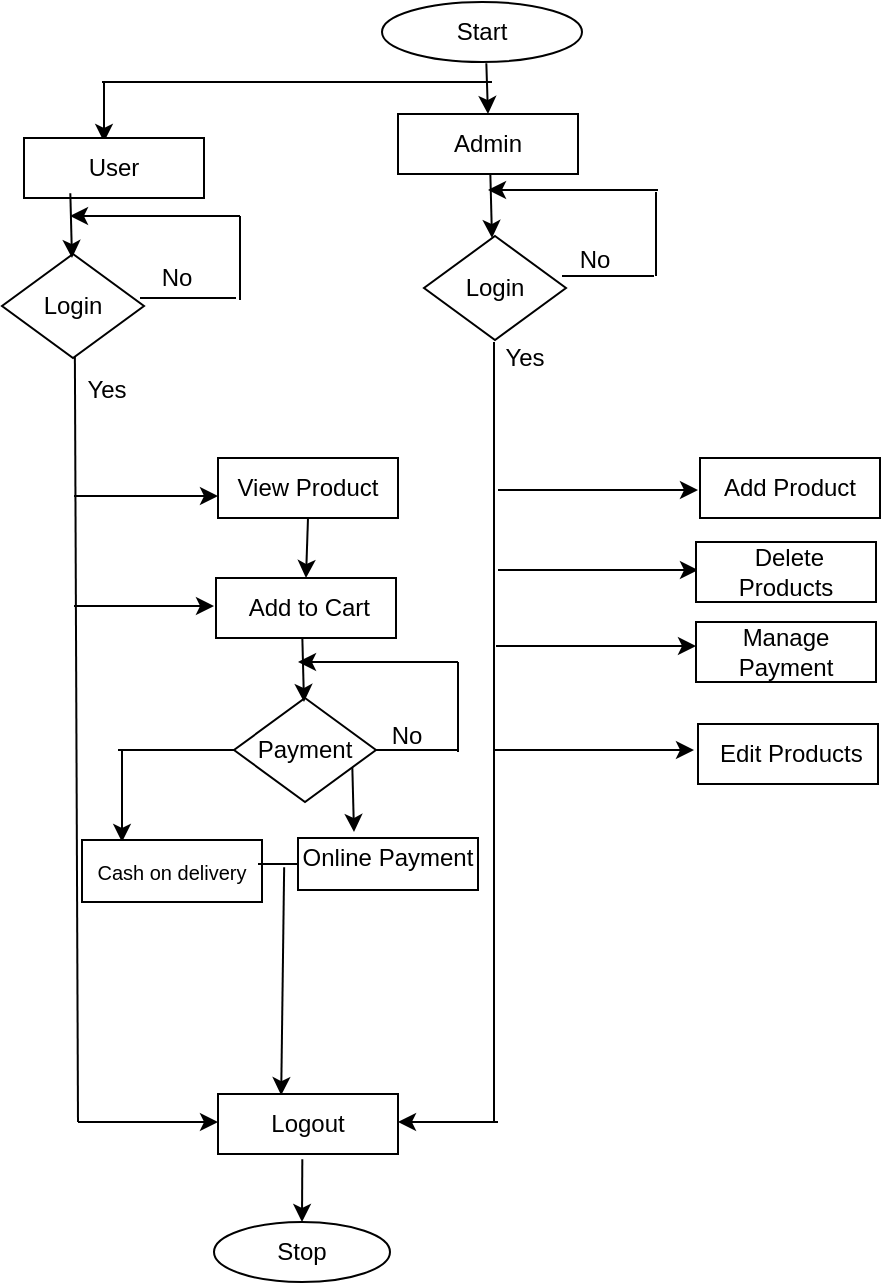 <mxfile version="20.8.0" type="device"><diagram id="C5RBs43oDa-KdzZeNtuy" name="Page-1"><mxGraphModel dx="1050" dy="549" grid="1" gridSize="10" guides="1" tooltips="1" connect="1" arrows="1" fold="1" page="1" pageScale="1" pageWidth="827" pageHeight="1169" math="0" shadow="0"><root><mxCell id="WIyWlLk6GJQsqaUBKTNV-0"/><mxCell id="WIyWlLk6GJQsqaUBKTNV-1" parent="WIyWlLk6GJQsqaUBKTNV-0"/><mxCell id="VwmmSoQi0UEhm50Qo2Zb-1" value="Start" style="ellipse;whiteSpace=wrap;html=1;" parent="WIyWlLk6GJQsqaUBKTNV-1" vertex="1"><mxGeometry x="542" y="20" width="100" height="30" as="geometry"/></mxCell><mxCell id="VwmmSoQi0UEhm50Qo2Zb-3" value="" style="endArrow=classic;html=1;rounded=0;exitX=0.368;exitY=1.021;exitDx=0;exitDy=0;exitPerimeter=0;entryX=0.5;entryY=0;entryDx=0;entryDy=0;" parent="WIyWlLk6GJQsqaUBKTNV-1" target="VwmmSoQi0UEhm50Qo2Zb-4" edge="1"><mxGeometry width="50" height="50" relative="1" as="geometry"><mxPoint x="594.16" y="50.63" as="sourcePoint"/><mxPoint x="602.328" y="80" as="targetPoint"/></mxGeometry></mxCell><mxCell id="VwmmSoQi0UEhm50Qo2Zb-4" value="Admin" style="rounded=0;whiteSpace=wrap;html=1;" parent="WIyWlLk6GJQsqaUBKTNV-1" vertex="1"><mxGeometry x="550" y="76" width="90" height="30" as="geometry"/></mxCell><mxCell id="VwmmSoQi0UEhm50Qo2Zb-6" value="" style="endArrow=classic;html=1;rounded=0;exitX=0.368;exitY=1.021;exitDx=0;exitDy=0;exitPerimeter=0;" parent="WIyWlLk6GJQsqaUBKTNV-1" edge="1"><mxGeometry width="50" height="50" relative="1" as="geometry"><mxPoint x="596.16" y="105.63" as="sourcePoint"/><mxPoint x="597" y="138" as="targetPoint"/></mxGeometry></mxCell><mxCell id="VwmmSoQi0UEhm50Qo2Zb-8" value="Login" style="rhombus;whiteSpace=wrap;html=1;" parent="WIyWlLk6GJQsqaUBKTNV-1" vertex="1"><mxGeometry x="563" y="137" width="71" height="52" as="geometry"/></mxCell><mxCell id="VwmmSoQi0UEhm50Qo2Zb-9" value="" style="endArrow=none;html=1;rounded=0;" parent="WIyWlLk6GJQsqaUBKTNV-1" edge="1"><mxGeometry width="50" height="50" relative="1" as="geometry"><mxPoint x="598" y="580" as="sourcePoint"/><mxPoint x="598" y="190" as="targetPoint"/></mxGeometry></mxCell><mxCell id="VwmmSoQi0UEhm50Qo2Zb-10" value="" style="endArrow=none;html=1;rounded=0;" parent="WIyWlLk6GJQsqaUBKTNV-1" edge="1"><mxGeometry width="50" height="50" relative="1" as="geometry"><mxPoint x="632" y="157" as="sourcePoint"/><mxPoint x="678" y="157" as="targetPoint"/></mxGeometry></mxCell><mxCell id="VwmmSoQi0UEhm50Qo2Zb-11" value="" style="endArrow=classic;html=1;rounded=0;" parent="WIyWlLk6GJQsqaUBKTNV-1" edge="1"><mxGeometry width="50" height="50" relative="1" as="geometry"><mxPoint x="680" y="114" as="sourcePoint"/><mxPoint x="595" y="114" as="targetPoint"/></mxGeometry></mxCell><mxCell id="VwmmSoQi0UEhm50Qo2Zb-12" value="" style="endArrow=none;html=1;rounded=0;" parent="WIyWlLk6GJQsqaUBKTNV-1" edge="1"><mxGeometry width="50" height="50" relative="1" as="geometry"><mxPoint x="679" y="157" as="sourcePoint"/><mxPoint x="679" y="115" as="targetPoint"/></mxGeometry></mxCell><mxCell id="VwmmSoQi0UEhm50Qo2Zb-13" value="No" style="text;html=1;align=center;verticalAlign=middle;resizable=0;points=[];autosize=1;strokeColor=none;fillColor=none;" parent="WIyWlLk6GJQsqaUBKTNV-1" vertex="1"><mxGeometry x="633" y="139" width="30" height="20" as="geometry"/></mxCell><mxCell id="VwmmSoQi0UEhm50Qo2Zb-14" value="Yes" style="text;html=1;align=center;verticalAlign=middle;resizable=0;points=[];autosize=1;strokeColor=none;fillColor=none;" parent="WIyWlLk6GJQsqaUBKTNV-1" vertex="1"><mxGeometry x="593" y="188" width="40" height="20" as="geometry"/></mxCell><mxCell id="VwmmSoQi0UEhm50Qo2Zb-18" value="" style="endArrow=classic;html=1;rounded=0;" parent="WIyWlLk6GJQsqaUBKTNV-1" edge="1"><mxGeometry width="50" height="50" relative="1" as="geometry"><mxPoint x="600" y="264" as="sourcePoint"/><mxPoint x="700" y="264" as="targetPoint"/></mxGeometry></mxCell><mxCell id="VwmmSoQi0UEhm50Qo2Zb-19" value="" style="endArrow=classic;html=1;rounded=0;" parent="WIyWlLk6GJQsqaUBKTNV-1" edge="1"><mxGeometry width="50" height="50" relative="1" as="geometry"><mxPoint x="600" y="304" as="sourcePoint"/><mxPoint x="700" y="304" as="targetPoint"/></mxGeometry></mxCell><mxCell id="VwmmSoQi0UEhm50Qo2Zb-20" value="" style="endArrow=classic;html=1;rounded=0;" parent="WIyWlLk6GJQsqaUBKTNV-1" edge="1"><mxGeometry width="50" height="50" relative="1" as="geometry"><mxPoint x="599" y="342" as="sourcePoint"/><mxPoint x="699" y="342" as="targetPoint"/></mxGeometry></mxCell><mxCell id="VwmmSoQi0UEhm50Qo2Zb-22" value="Add Product" style="rounded=0;whiteSpace=wrap;html=1;" parent="WIyWlLk6GJQsqaUBKTNV-1" vertex="1"><mxGeometry x="701" y="248" width="90" height="30" as="geometry"/></mxCell><mxCell id="VwmmSoQi0UEhm50Qo2Zb-24" value="Manage Payment" style="rounded=0;whiteSpace=wrap;html=1;" parent="WIyWlLk6GJQsqaUBKTNV-1" vertex="1"><mxGeometry x="699" y="330" width="90" height="30" as="geometry"/></mxCell><mxCell id="VwmmSoQi0UEhm50Qo2Zb-26" value="" style="endArrow=none;html=1;rounded=0;" parent="WIyWlLk6GJQsqaUBKTNV-1" edge="1"><mxGeometry width="50" height="50" relative="1" as="geometry"><mxPoint x="402" y="60" as="sourcePoint"/><mxPoint x="597" y="60" as="targetPoint"/></mxGeometry></mxCell><mxCell id="VwmmSoQi0UEhm50Qo2Zb-27" value="" style="endArrow=classic;html=1;rounded=0;" parent="WIyWlLk6GJQsqaUBKTNV-1" edge="1"><mxGeometry width="50" height="50" relative="1" as="geometry"><mxPoint x="403" y="60" as="sourcePoint"/><mxPoint x="403" y="90" as="targetPoint"/></mxGeometry></mxCell><mxCell id="VwmmSoQi0UEhm50Qo2Zb-28" value="User" style="rounded=0;whiteSpace=wrap;html=1;" parent="WIyWlLk6GJQsqaUBKTNV-1" vertex="1"><mxGeometry x="363" y="88" width="90" height="30" as="geometry"/></mxCell><mxCell id="VwmmSoQi0UEhm50Qo2Zb-29" value="Login" style="rhombus;whiteSpace=wrap;html=1;" parent="WIyWlLk6GJQsqaUBKTNV-1" vertex="1"><mxGeometry x="352" y="146" width="71" height="52" as="geometry"/></mxCell><mxCell id="VwmmSoQi0UEhm50Qo2Zb-30" value="" style="endArrow=none;html=1;rounded=0;" parent="WIyWlLk6GJQsqaUBKTNV-1" edge="1"><mxGeometry width="50" height="50" relative="1" as="geometry"><mxPoint x="421" y="168" as="sourcePoint"/><mxPoint x="469" y="168" as="targetPoint"/></mxGeometry></mxCell><mxCell id="VwmmSoQi0UEhm50Qo2Zb-31" value="" style="endArrow=classic;html=1;rounded=0;" parent="WIyWlLk6GJQsqaUBKTNV-1" edge="1"><mxGeometry width="50" height="50" relative="1" as="geometry"><mxPoint x="471" y="127" as="sourcePoint"/><mxPoint x="386" y="127" as="targetPoint"/></mxGeometry></mxCell><mxCell id="VwmmSoQi0UEhm50Qo2Zb-32" value="" style="endArrow=none;html=1;rounded=0;" parent="WIyWlLk6GJQsqaUBKTNV-1" edge="1"><mxGeometry width="50" height="50" relative="1" as="geometry"><mxPoint x="471" y="169" as="sourcePoint"/><mxPoint x="471" y="127" as="targetPoint"/></mxGeometry></mxCell><mxCell id="VwmmSoQi0UEhm50Qo2Zb-33" value="No" style="text;html=1;align=center;verticalAlign=middle;resizable=0;points=[];autosize=1;strokeColor=none;fillColor=none;" parent="WIyWlLk6GJQsqaUBKTNV-1" vertex="1"><mxGeometry x="424" y="148" width="30" height="20" as="geometry"/></mxCell><mxCell id="VwmmSoQi0UEhm50Qo2Zb-34" value="Yes" style="text;html=1;align=center;verticalAlign=middle;resizable=0;points=[];autosize=1;strokeColor=none;fillColor=none;" parent="WIyWlLk6GJQsqaUBKTNV-1" vertex="1"><mxGeometry x="384" y="204" width="40" height="20" as="geometry"/></mxCell><mxCell id="VwmmSoQi0UEhm50Qo2Zb-37" value="" style="endArrow=classic;html=1;rounded=0;" parent="WIyWlLk6GJQsqaUBKTNV-1" edge="1"><mxGeometry width="50" height="50" relative="1" as="geometry"><mxPoint x="388" y="267" as="sourcePoint"/><mxPoint x="460" y="267" as="targetPoint"/></mxGeometry></mxCell><mxCell id="VwmmSoQi0UEhm50Qo2Zb-38" value="" style="endArrow=classic;html=1;rounded=0;" parent="WIyWlLk6GJQsqaUBKTNV-1" edge="1"><mxGeometry width="50" height="50" relative="1" as="geometry"><mxPoint x="388" y="322" as="sourcePoint"/><mxPoint x="458" y="322" as="targetPoint"/></mxGeometry></mxCell><mxCell id="VwmmSoQi0UEhm50Qo2Zb-41" value="View Product" style="rounded=0;whiteSpace=wrap;html=1;" parent="WIyWlLk6GJQsqaUBKTNV-1" vertex="1"><mxGeometry x="460" y="248" width="90" height="30" as="geometry"/></mxCell><mxCell id="VwmmSoQi0UEhm50Qo2Zb-42" value="&amp;nbsp;Add to Cart" style="rounded=0;whiteSpace=wrap;html=1;" parent="WIyWlLk6GJQsqaUBKTNV-1" vertex="1"><mxGeometry x="459" y="308" width="90" height="30" as="geometry"/></mxCell><mxCell id="VwmmSoQi0UEhm50Qo2Zb-44" value="" style="endArrow=classic;html=1;rounded=0;exitX=0.368;exitY=1.021;exitDx=0;exitDy=0;exitPerimeter=0;" parent="WIyWlLk6GJQsqaUBKTNV-1" edge="1"><mxGeometry width="50" height="50" relative="1" as="geometry"><mxPoint x="386.16" y="115.63" as="sourcePoint"/><mxPoint x="387" y="148" as="targetPoint"/></mxGeometry></mxCell><mxCell id="VwmmSoQi0UEhm50Qo2Zb-45" value="" style="endArrow=none;html=1;rounded=0;entryX=-0.014;entryY=-0.18;entryDx=0;entryDy=0;entryPerimeter=0;" parent="WIyWlLk6GJQsqaUBKTNV-1" edge="1"><mxGeometry width="50" height="50" relative="1" as="geometry"><mxPoint x="390" y="580" as="sourcePoint"/><mxPoint x="388.44" y="197.4" as="targetPoint"/></mxGeometry></mxCell><mxCell id="VwmmSoQi0UEhm50Qo2Zb-46" value="Payment" style="rhombus;whiteSpace=wrap;html=1;" parent="WIyWlLk6GJQsqaUBKTNV-1" vertex="1"><mxGeometry x="468" y="368" width="71" height="52" as="geometry"/></mxCell><mxCell id="VwmmSoQi0UEhm50Qo2Zb-48" value="" style="endArrow=classic;html=1;rounded=0;exitX=0.368;exitY=1.021;exitDx=0;exitDy=0;exitPerimeter=0;" parent="WIyWlLk6GJQsqaUBKTNV-1" edge="1"><mxGeometry width="50" height="50" relative="1" as="geometry"><mxPoint x="502.16" y="337.63" as="sourcePoint"/><mxPoint x="503" y="370" as="targetPoint"/></mxGeometry></mxCell><mxCell id="VwmmSoQi0UEhm50Qo2Zb-49" value="" style="endArrow=none;html=1;rounded=0;exitX=1;exitY=0.5;exitDx=0;exitDy=0;" parent="WIyWlLk6GJQsqaUBKTNV-1" source="VwmmSoQi0UEhm50Qo2Zb-46" edge="1"><mxGeometry width="50" height="50" relative="1" as="geometry"><mxPoint x="380" y="260" as="sourcePoint"/><mxPoint x="580" y="394" as="targetPoint"/></mxGeometry></mxCell><mxCell id="VwmmSoQi0UEhm50Qo2Zb-50" value="" style="endArrow=none;html=1;rounded=0;" parent="WIyWlLk6GJQsqaUBKTNV-1" edge="1"><mxGeometry width="50" height="50" relative="1" as="geometry"><mxPoint x="580" y="350" as="sourcePoint"/><mxPoint x="580" y="395" as="targetPoint"/></mxGeometry></mxCell><mxCell id="VwmmSoQi0UEhm50Qo2Zb-51" value="" style="endArrow=classic;html=1;rounded=0;" parent="WIyWlLk6GJQsqaUBKTNV-1" edge="1"><mxGeometry width="50" height="50" relative="1" as="geometry"><mxPoint x="580" y="350" as="sourcePoint"/><mxPoint x="500" y="350" as="targetPoint"/></mxGeometry></mxCell><mxCell id="VwmmSoQi0UEhm50Qo2Zb-52" value="No" style="text;html=1;align=center;verticalAlign=middle;resizable=0;points=[];autosize=1;strokeColor=none;fillColor=none;" parent="WIyWlLk6GJQsqaUBKTNV-1" vertex="1"><mxGeometry x="539" y="377" width="30" height="20" as="geometry"/></mxCell><mxCell id="VwmmSoQi0UEhm50Qo2Zb-56" value="" style="endArrow=classic;html=1;rounded=0;exitX=0.368;exitY=1.021;exitDx=0;exitDy=0;exitPerimeter=0;" parent="WIyWlLk6GJQsqaUBKTNV-1" edge="1"><mxGeometry width="50" height="50" relative="1" as="geometry"><mxPoint x="527.16" y="402.63" as="sourcePoint"/><mxPoint x="528" y="435" as="targetPoint"/></mxGeometry></mxCell><mxCell id="VwmmSoQi0UEhm50Qo2Zb-57" value="&lt;div style=&quot;line-height: 40%;&quot;&gt;&lt;span style=&quot;background-color: initial;&quot;&gt;&lt;font style=&quot;font-size: 12px;&quot;&gt;Online Payment&lt;/font&gt;&lt;/span&gt;&lt;/div&gt;&lt;div style=&quot;line-height: 40%;&quot;&gt;&lt;br&gt;&lt;/div&gt;" style="rounded=0;whiteSpace=wrap;html=1;align=center;" parent="WIyWlLk6GJQsqaUBKTNV-1" vertex="1"><mxGeometry x="500" y="438" width="90" height="26" as="geometry"/></mxCell><mxCell id="VwmmSoQi0UEhm50Qo2Zb-58" value="" style="endArrow=classic;html=1;rounded=0;exitX=0.368;exitY=1.021;exitDx=0;exitDy=0;exitPerimeter=0;entryX=0.351;entryY=0.02;entryDx=0;entryDy=0;entryPerimeter=0;" parent="WIyWlLk6GJQsqaUBKTNV-1" target="VwmmSoQi0UEhm50Qo2Zb-62" edge="1"><mxGeometry width="50" height="50" relative="1" as="geometry"><mxPoint x="493.08" y="452.63" as="sourcePoint"/><mxPoint x="491.92" y="537" as="targetPoint"/></mxGeometry></mxCell><mxCell id="VwmmSoQi0UEhm50Qo2Zb-61" value="" style="endArrow=classic;html=1;rounded=0;" parent="WIyWlLk6GJQsqaUBKTNV-1" edge="1"><mxGeometry width="50" height="50" relative="1" as="geometry"><mxPoint x="390" y="580" as="sourcePoint"/><mxPoint x="460" y="580" as="targetPoint"/></mxGeometry></mxCell><mxCell id="VwmmSoQi0UEhm50Qo2Zb-62" value="Logout" style="rounded=0;whiteSpace=wrap;html=1;" parent="WIyWlLk6GJQsqaUBKTNV-1" vertex="1"><mxGeometry x="460" y="566" width="90" height="30" as="geometry"/></mxCell><mxCell id="VwmmSoQi0UEhm50Qo2Zb-63" value="" style="endArrow=classic;html=1;rounded=0;" parent="WIyWlLk6GJQsqaUBKTNV-1" edge="1"><mxGeometry width="50" height="50" relative="1" as="geometry"><mxPoint x="600" y="580" as="sourcePoint"/><mxPoint x="550" y="580" as="targetPoint"/></mxGeometry></mxCell><mxCell id="VwmmSoQi0UEhm50Qo2Zb-64" value="" style="endArrow=classic;html=1;rounded=0;exitX=0.368;exitY=1.021;exitDx=0;exitDy=0;exitPerimeter=0;" parent="WIyWlLk6GJQsqaUBKTNV-1" target="VwmmSoQi0UEhm50Qo2Zb-65" edge="1"><mxGeometry width="50" height="50" relative="1" as="geometry"><mxPoint x="502.16" y="598.63" as="sourcePoint"/><mxPoint x="503" y="631" as="targetPoint"/></mxGeometry></mxCell><mxCell id="VwmmSoQi0UEhm50Qo2Zb-65" value="Stop" style="ellipse;whiteSpace=wrap;html=1;" parent="WIyWlLk6GJQsqaUBKTNV-1" vertex="1"><mxGeometry x="458" y="630" width="88" height="30" as="geometry"/></mxCell><mxCell id="kO6UJWANzJd9nmCQ2MOS-1" value="&amp;nbsp;Delete Products" style="rounded=0;whiteSpace=wrap;html=1;" parent="WIyWlLk6GJQsqaUBKTNV-1" vertex="1"><mxGeometry x="699" y="290" width="90" height="30" as="geometry"/></mxCell><mxCell id="1BIfuwIADeEDulG91Ikt-0" value="&amp;nbsp;Edit Products" style="rounded=0;whiteSpace=wrap;html=1;" parent="WIyWlLk6GJQsqaUBKTNV-1" vertex="1"><mxGeometry x="700" y="381" width="90" height="30" as="geometry"/></mxCell><mxCell id="1BIfuwIADeEDulG91Ikt-1" value="" style="endArrow=classic;html=1;rounded=0;" parent="WIyWlLk6GJQsqaUBKTNV-1" edge="1"><mxGeometry width="50" height="50" relative="1" as="geometry"><mxPoint x="598" y="394" as="sourcePoint"/><mxPoint x="698" y="394" as="targetPoint"/></mxGeometry></mxCell><mxCell id="1BIfuwIADeEDulG91Ikt-2" value="" style="endArrow=classic;html=1;rounded=0;exitX=0.5;exitY=1;exitDx=0;exitDy=0;entryX=0.5;entryY=0;entryDx=0;entryDy=0;" parent="WIyWlLk6GJQsqaUBKTNV-1" source="VwmmSoQi0UEhm50Qo2Zb-41" target="VwmmSoQi0UEhm50Qo2Zb-42" edge="1"><mxGeometry width="50" height="50" relative="1" as="geometry"><mxPoint x="370" y="330" as="sourcePoint"/><mxPoint x="420" y="280" as="targetPoint"/></mxGeometry></mxCell><mxCell id="Zb_FUDF0JTZgZrRUEw5j-0" value="" style="endArrow=none;html=1;rounded=0;entryX=0;entryY=0.5;entryDx=0;entryDy=0;" edge="1" parent="WIyWlLk6GJQsqaUBKTNV-1" target="VwmmSoQi0UEhm50Qo2Zb-46"><mxGeometry width="50" height="50" relative="1" as="geometry"><mxPoint x="410" y="394" as="sourcePoint"/><mxPoint x="430" y="390" as="targetPoint"/></mxGeometry></mxCell><mxCell id="Zb_FUDF0JTZgZrRUEw5j-1" value="" style="endArrow=classic;html=1;rounded=0;" edge="1" parent="WIyWlLk6GJQsqaUBKTNV-1"><mxGeometry width="50" height="50" relative="1" as="geometry"><mxPoint x="412" y="394" as="sourcePoint"/><mxPoint x="412" y="440" as="targetPoint"/></mxGeometry></mxCell><mxCell id="Zb_FUDF0JTZgZrRUEw5j-2" value="&lt;div style=&quot;line-height: 40%;&quot;&gt;&lt;font style=&quot;font-size: 10px;&quot;&gt;Cash on delivery&lt;/font&gt;&lt;/div&gt;" style="rounded=0;whiteSpace=wrap;html=1;align=center;" vertex="1" parent="WIyWlLk6GJQsqaUBKTNV-1"><mxGeometry x="392" y="439" width="90" height="31" as="geometry"/></mxCell><mxCell id="Zb_FUDF0JTZgZrRUEw5j-3" value="" style="endArrow=none;html=1;rounded=0;fontSize=10;entryX=0;entryY=0.5;entryDx=0;entryDy=0;" edge="1" parent="WIyWlLk6GJQsqaUBKTNV-1" target="VwmmSoQi0UEhm50Qo2Zb-57"><mxGeometry width="50" height="50" relative="1" as="geometry"><mxPoint x="480" y="451" as="sourcePoint"/><mxPoint x="430" y="390" as="targetPoint"/></mxGeometry></mxCell></root></mxGraphModel></diagram></mxfile>
